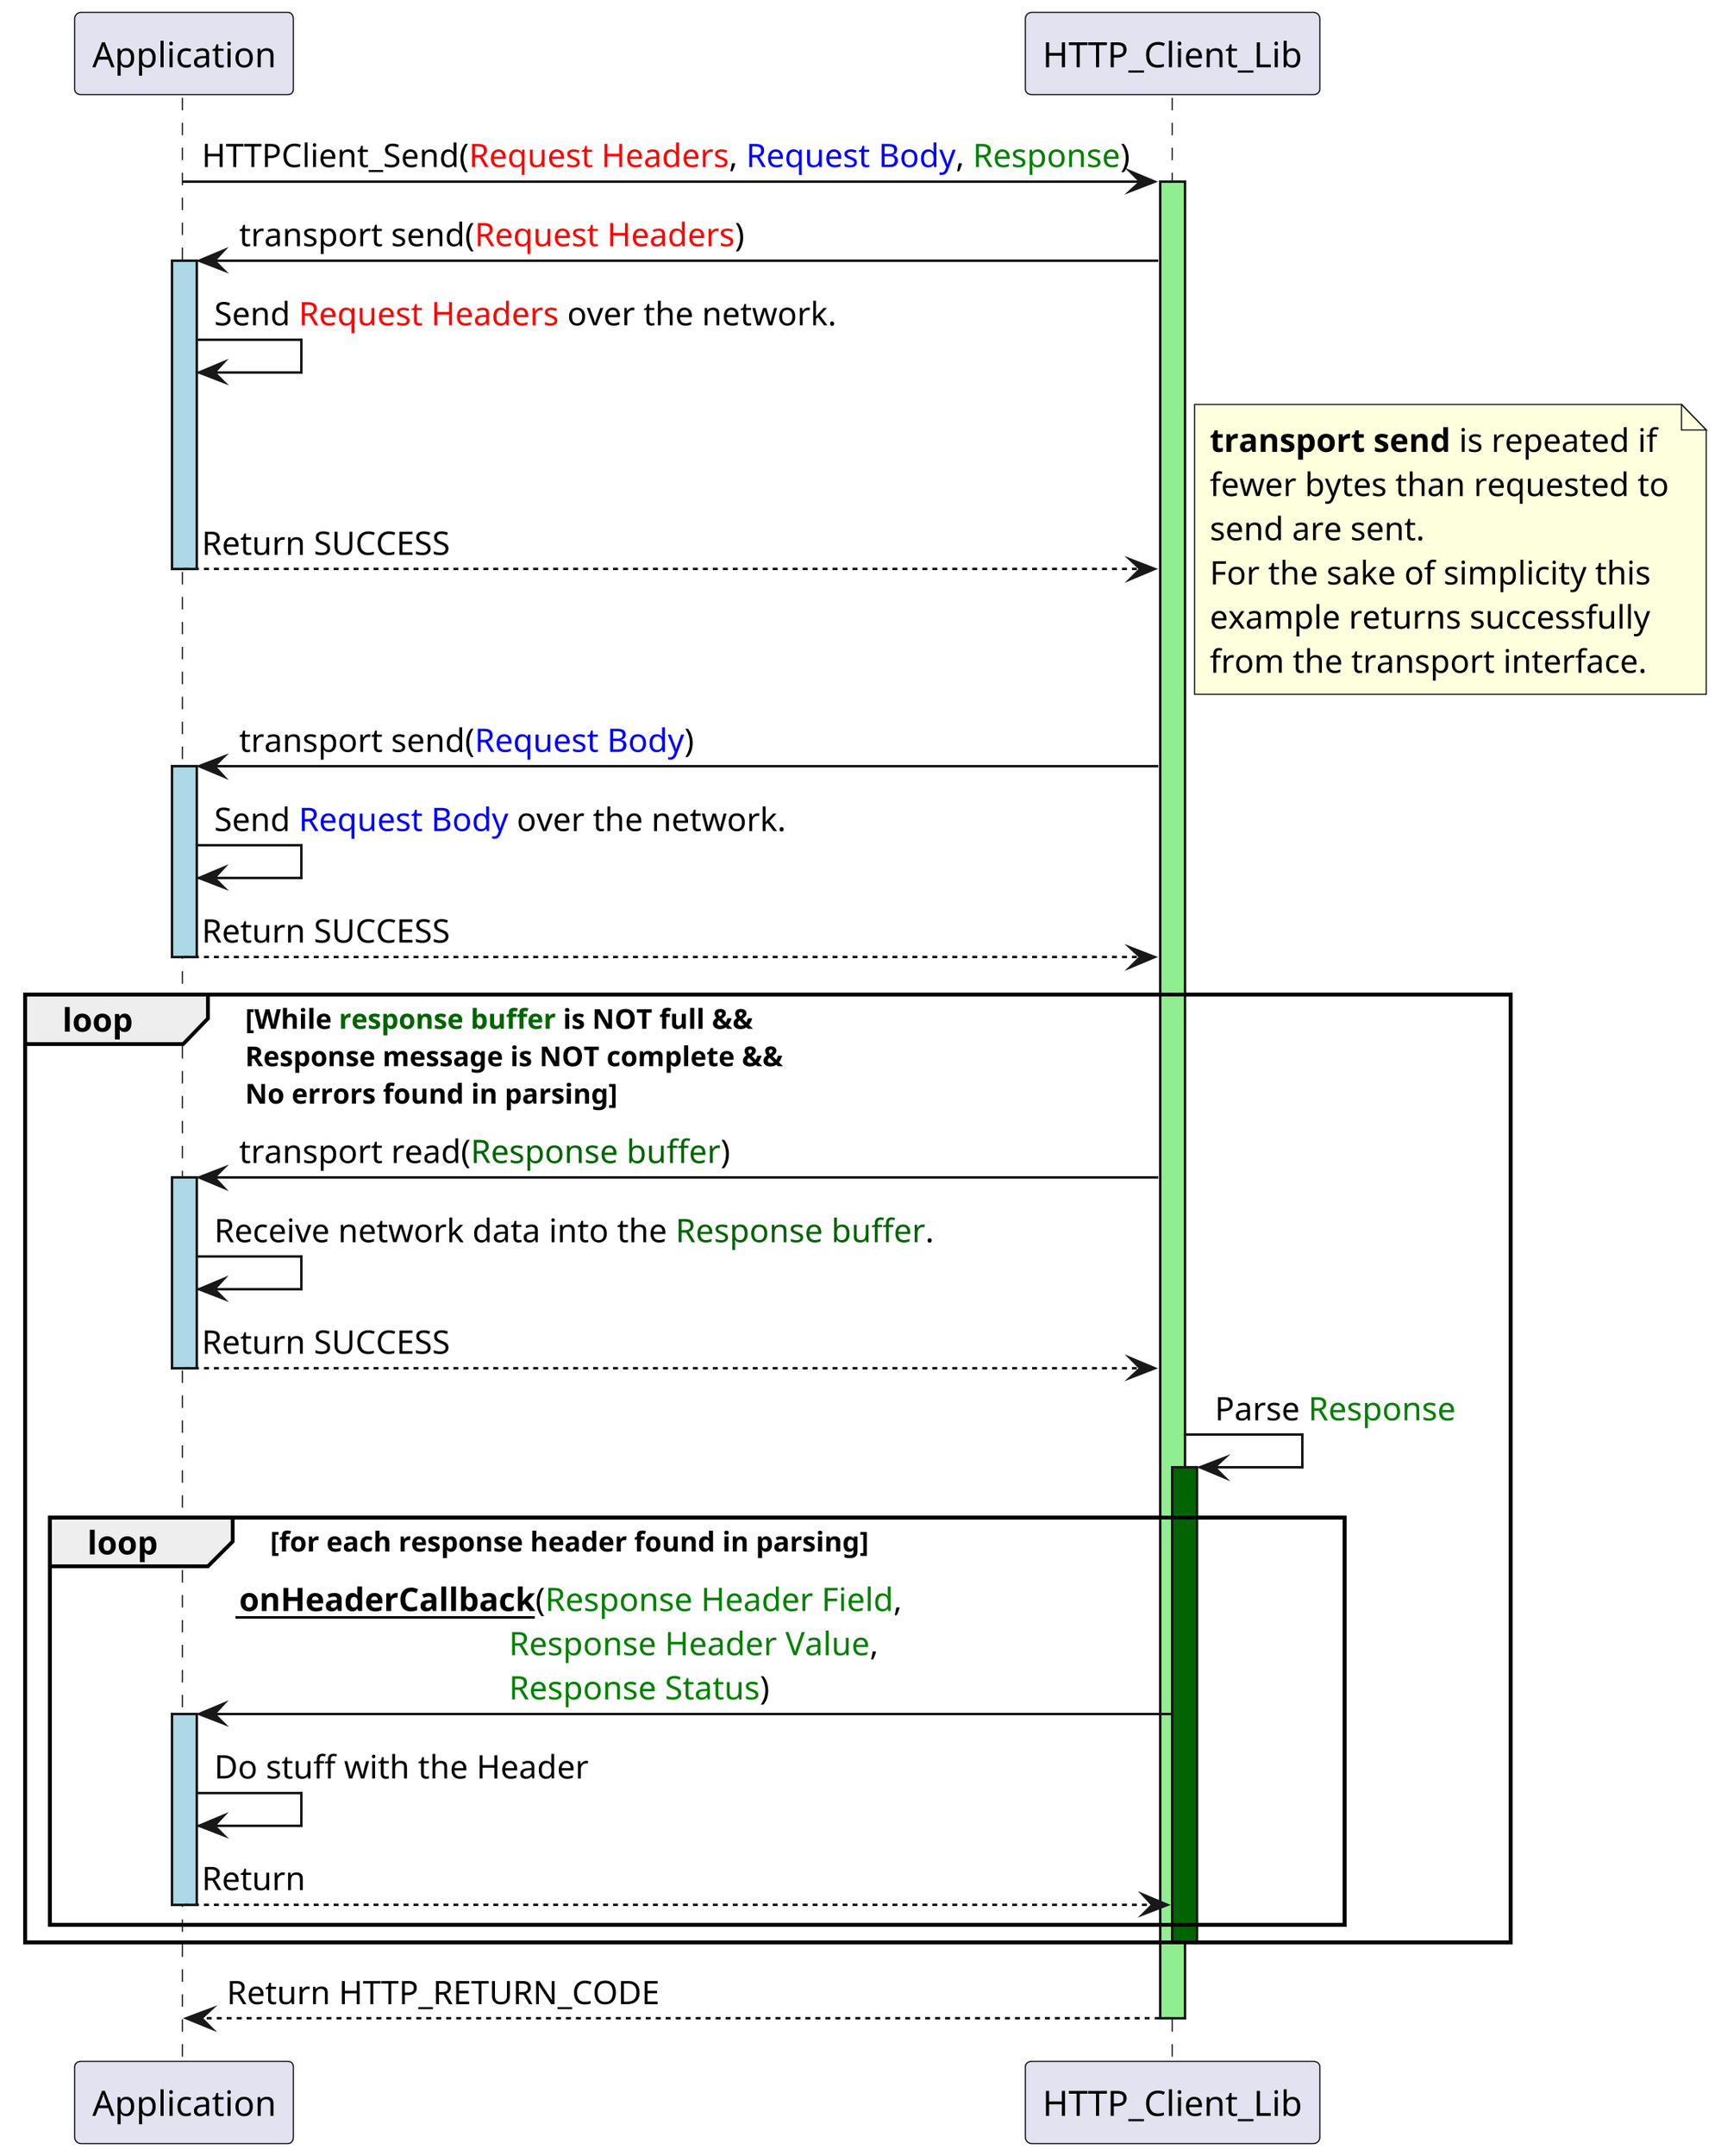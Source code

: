 @startuml

skinparam dpi 300

Application -> HTTP_Client_Lib: HTTPClient_Send(<font color=red>Request Headers</font>, <font color=blue>Request Body</font>, <font color=green>Response</font>)
activate HTTP_Client_Lib #lightgreen

HTTP_Client_Lib -> Application: transport send(<font color=red>Request Headers</font>)
activate Application #lightblue
Application -> Application: Send <font color=red>Request Headers</font> over the network.
Application --> HTTP_Client_Lib: Return SUCCESS
deactivate Application
note right: **transport send** is repeated if\nfewer bytes than requested to\nsend are sent.\nFor the sake of simplicity this\nexample returns successfully\nfrom the transport interface.

HTTP_Client_Lib -> Application: transport send(<font color=blue>Request Body</font>)
activate Application #lightblue
Application -> Application: Send <font color=blue>Request Body</font> over the network.
Application --> HTTP_Client_Lib: Return SUCCESS
deactivate Application

loop While <font color=darkgreen>response buffer</font> is NOT full &&\nResponse message is NOT complete &&\nNo errors found in parsing
    HTTP_Client_Lib -> Application: transport read(<font color=darkgreen>Response buffer</font>)
    activate Application #lightblue
    Application -> Application: Receive network data into the <font color=darkgreen>Response buffer</font>.
    Application --> HTTP_Client_Lib: Return SUCCESS
    deactivate Application

    HTTP_Client_Lib -> HTTP_Client_Lib: Parse <font color=green>Response</font>
    activate HTTP_Client_Lib #darkgreen

        loop for each response header found in parsing
            HTTP_Client_Lib -> Application: __**onHeaderCallback**__(<font color=green>Response Header Field</font>,\n                                <font color=green>Response Header Value</font>,\n                                <font color=green>Response Status</font>)
            activate Application #lightblue
            Application -> Application: Do stuff with the Header
            Application --> HTTP_Client_Lib: Return
            deactivate Application
        end
    deactivate HTTP_Client_Lib
end


HTTP_Client_Lib --> Application: Return HTTP_RETURN_CODE
deactivate HTTP_Client_Lib
@enduml
